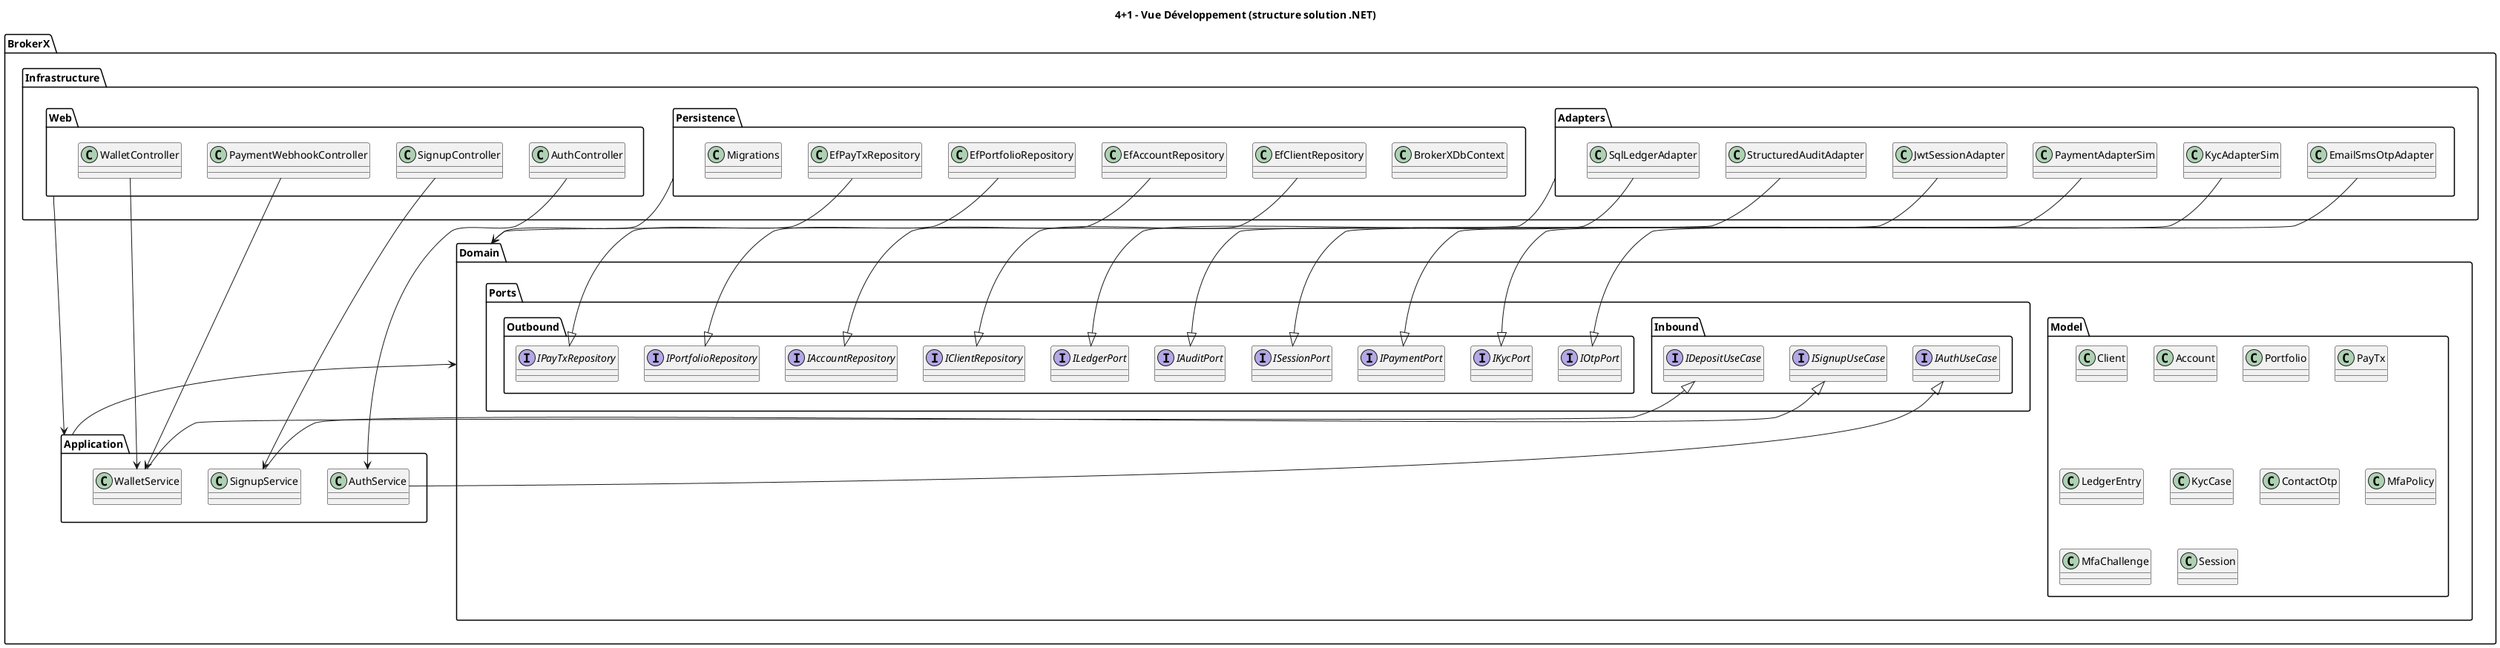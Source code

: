 @startuml
title 4+1 - Vue Développement (structure solution .NET)

package "BrokerX.Domain" {
  package "Model" {
    class Client
    class Account
    class Portfolio
    class PayTx
    class LedgerEntry
    class KycCase
    class ContactOtp
    class MfaPolicy
    class MfaChallenge
    class Session
  }

  package "Ports.Inbound" {
    interface ISignupUseCase
    interface IAuthUseCase
    interface IDepositUseCase
  }

  package "Ports.Outbound" {
    interface IOtpPort
    interface IKycPort
    interface IPaymentPort
    interface ISessionPort
    interface IAuditPort
    interface ILedgerPort
    interface IClientRepository
    interface IAccountRepository
    interface IPortfolioRepository
    interface IPayTxRepository
  }
}

package "BrokerX.Application" {
  class SignupService
  class AuthService
  class WalletService
}

package "BrokerX.Infrastructure.Web" {
  class SignupController
  class AuthController
  class WalletController
  class PaymentWebhookController
}

package "BrokerX.Infrastructure.Persistence" {
  class BrokerXDbContext
  class EfClientRepository
  class EfAccountRepository
  class EfPortfolioRepository
  class EfPayTxRepository
  class Migrations
}

package "BrokerX.Infrastructure.Adapters" {
  class EmailSmsOtpAdapter
  class KycAdapterSim
  class PaymentAdapterSim
  class JwtSessionAdapter
  class StructuredAuditAdapter
  class SqlLedgerAdapter
}

' Relations (implémentations et dépendances)
SignupService -up-|> ISignupUseCase
AuthService   -up-|> IAuthUseCase
WalletService -up-|> IDepositUseCase

EfClientRepository    -down-|> IClientRepository
EfAccountRepository   -down-|> IAccountRepository
EfPortfolioRepository -down-|> IPortfolioRepository
EfPayTxRepository     -down-|> IPayTxRepository

EmailSmsOtpAdapter     -down-|> IOtpPort
KycAdapterSim          -down-|> IKycPort
PaymentAdapterSim      -down-|> IPaymentPort
JwtSessionAdapter      -down-|> ISessionPort
StructuredAuditAdapter -down-|> IAuditPort
SqlLedgerAdapter       -down-|> ILedgerPort

SignupController --> SignupService
AuthController   --> AuthService
WalletController --> WalletService
PaymentWebhookController --> WalletService

"BrokerX.Infrastructure.Web"        --> "BrokerX.Application"
"BrokerX.Application"               --> "BrokerX.Domain"
"BrokerX.Infrastructure.Adapters"   --> "BrokerX.Domain"
"BrokerX.Infrastructure.Persistence" --> "BrokerX.Domain"
@enduml
